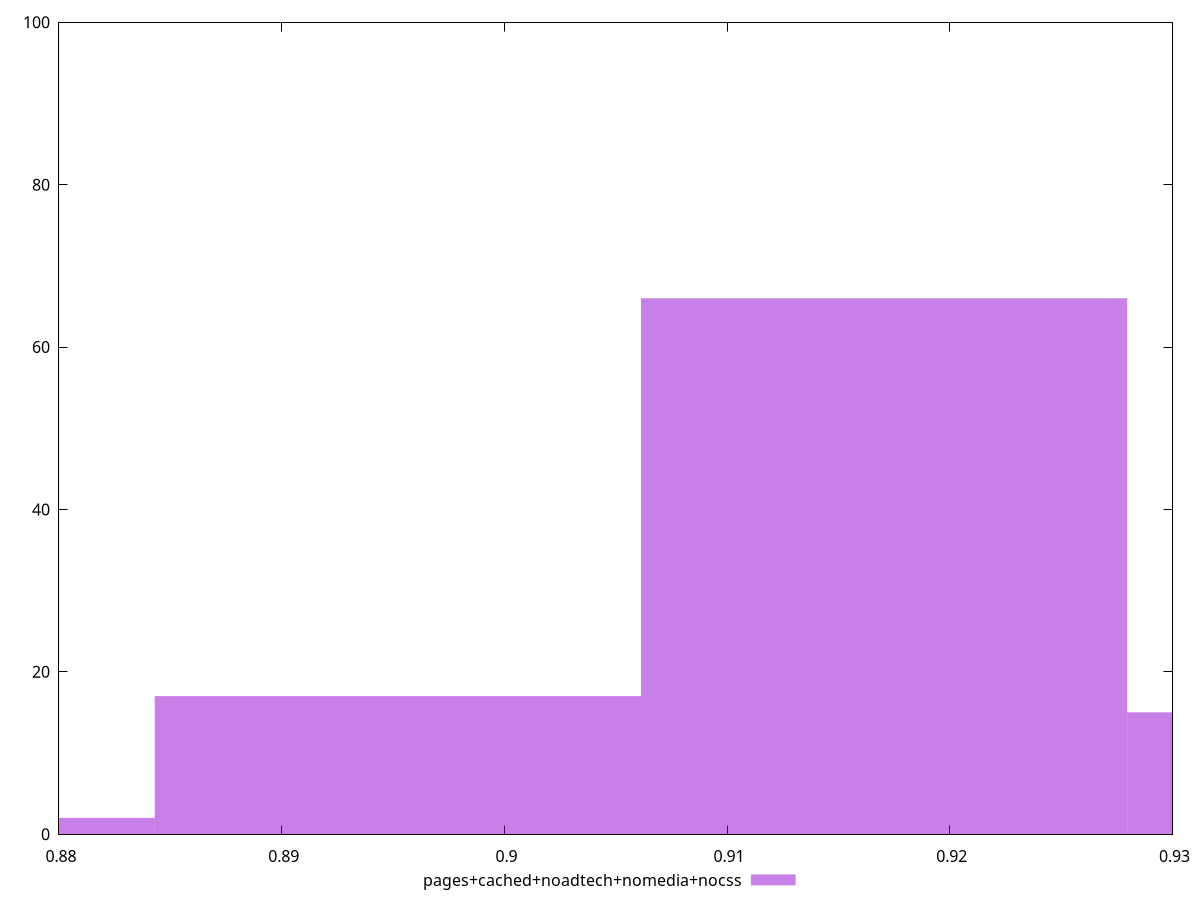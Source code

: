 reset

$pagesCachedNoadtechNomediaNocss <<EOF
0.9170505040717971 66
0.8952159682605638 17
0.9388850398830303 15
0.8733814324493305 2
EOF

set key outside below
set boxwidth 0.021834535811233263
set xrange [0.88:0.93]
set yrange [0:100]
set trange [0:100]
set style fill transparent solid 0.5 noborder
set terminal svg size 640, 490 enhanced background rgb 'white'
set output "report_00009_2021-02-08T22-37-41.559Z/meta/score/comparison/histogram/4_vs_5.svg"

plot $pagesCachedNoadtechNomediaNocss title "pages+cached+noadtech+nomedia+nocss" with boxes

reset

